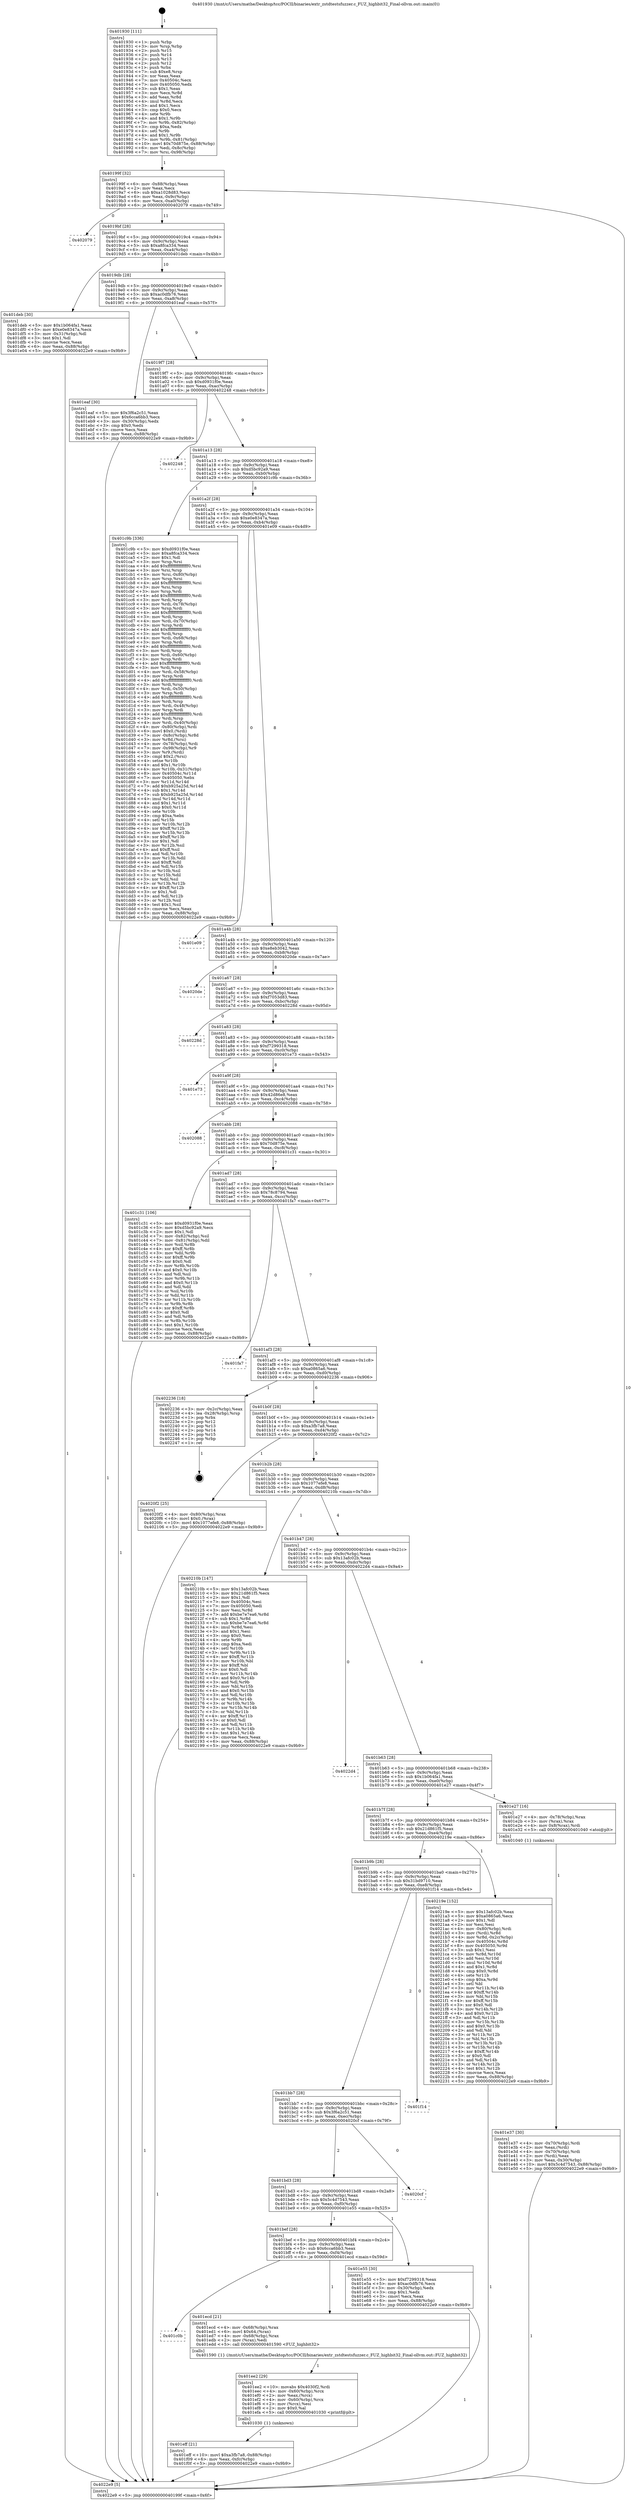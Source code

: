 digraph "0x401930" {
  label = "0x401930 (/mnt/c/Users/mathe/Desktop/tcc/POCII/binaries/extr_zstdtestsfuzzer.c_FUZ_highbit32_Final-ollvm.out::main(0))"
  labelloc = "t"
  node[shape=record]

  Entry [label="",width=0.3,height=0.3,shape=circle,fillcolor=black,style=filled]
  "0x40199f" [label="{
     0x40199f [32]\l
     | [instrs]\l
     &nbsp;&nbsp;0x40199f \<+6\>: mov -0x88(%rbp),%eax\l
     &nbsp;&nbsp;0x4019a5 \<+2\>: mov %eax,%ecx\l
     &nbsp;&nbsp;0x4019a7 \<+6\>: sub $0xa1028d83,%ecx\l
     &nbsp;&nbsp;0x4019ad \<+6\>: mov %eax,-0x9c(%rbp)\l
     &nbsp;&nbsp;0x4019b3 \<+6\>: mov %ecx,-0xa0(%rbp)\l
     &nbsp;&nbsp;0x4019b9 \<+6\>: je 0000000000402079 \<main+0x749\>\l
  }"]
  "0x402079" [label="{
     0x402079\l
  }", style=dashed]
  "0x4019bf" [label="{
     0x4019bf [28]\l
     | [instrs]\l
     &nbsp;&nbsp;0x4019bf \<+5\>: jmp 00000000004019c4 \<main+0x94\>\l
     &nbsp;&nbsp;0x4019c4 \<+6\>: mov -0x9c(%rbp),%eax\l
     &nbsp;&nbsp;0x4019ca \<+5\>: sub $0xa8fca334,%eax\l
     &nbsp;&nbsp;0x4019cf \<+6\>: mov %eax,-0xa4(%rbp)\l
     &nbsp;&nbsp;0x4019d5 \<+6\>: je 0000000000401deb \<main+0x4bb\>\l
  }"]
  Exit [label="",width=0.3,height=0.3,shape=circle,fillcolor=black,style=filled,peripheries=2]
  "0x401deb" [label="{
     0x401deb [30]\l
     | [instrs]\l
     &nbsp;&nbsp;0x401deb \<+5\>: mov $0x1b064fa1,%eax\l
     &nbsp;&nbsp;0x401df0 \<+5\>: mov $0xe0e8347a,%ecx\l
     &nbsp;&nbsp;0x401df5 \<+3\>: mov -0x31(%rbp),%dl\l
     &nbsp;&nbsp;0x401df8 \<+3\>: test $0x1,%dl\l
     &nbsp;&nbsp;0x401dfb \<+3\>: cmovne %ecx,%eax\l
     &nbsp;&nbsp;0x401dfe \<+6\>: mov %eax,-0x88(%rbp)\l
     &nbsp;&nbsp;0x401e04 \<+5\>: jmp 00000000004022e9 \<main+0x9b9\>\l
  }"]
  "0x4019db" [label="{
     0x4019db [28]\l
     | [instrs]\l
     &nbsp;&nbsp;0x4019db \<+5\>: jmp 00000000004019e0 \<main+0xb0\>\l
     &nbsp;&nbsp;0x4019e0 \<+6\>: mov -0x9c(%rbp),%eax\l
     &nbsp;&nbsp;0x4019e6 \<+5\>: sub $0xac0dfb76,%eax\l
     &nbsp;&nbsp;0x4019eb \<+6\>: mov %eax,-0xa8(%rbp)\l
     &nbsp;&nbsp;0x4019f1 \<+6\>: je 0000000000401eaf \<main+0x57f\>\l
  }"]
  "0x401eff" [label="{
     0x401eff [21]\l
     | [instrs]\l
     &nbsp;&nbsp;0x401eff \<+10\>: movl $0xa3fb7a8,-0x88(%rbp)\l
     &nbsp;&nbsp;0x401f09 \<+6\>: mov %eax,-0xfc(%rbp)\l
     &nbsp;&nbsp;0x401f0f \<+5\>: jmp 00000000004022e9 \<main+0x9b9\>\l
  }"]
  "0x401eaf" [label="{
     0x401eaf [30]\l
     | [instrs]\l
     &nbsp;&nbsp;0x401eaf \<+5\>: mov $0x3f6a2c51,%eax\l
     &nbsp;&nbsp;0x401eb4 \<+5\>: mov $0x6cca6bb3,%ecx\l
     &nbsp;&nbsp;0x401eb9 \<+3\>: mov -0x30(%rbp),%edx\l
     &nbsp;&nbsp;0x401ebc \<+3\>: cmp $0x0,%edx\l
     &nbsp;&nbsp;0x401ebf \<+3\>: cmove %ecx,%eax\l
     &nbsp;&nbsp;0x401ec2 \<+6\>: mov %eax,-0x88(%rbp)\l
     &nbsp;&nbsp;0x401ec8 \<+5\>: jmp 00000000004022e9 \<main+0x9b9\>\l
  }"]
  "0x4019f7" [label="{
     0x4019f7 [28]\l
     | [instrs]\l
     &nbsp;&nbsp;0x4019f7 \<+5\>: jmp 00000000004019fc \<main+0xcc\>\l
     &nbsp;&nbsp;0x4019fc \<+6\>: mov -0x9c(%rbp),%eax\l
     &nbsp;&nbsp;0x401a02 \<+5\>: sub $0xd0931f0e,%eax\l
     &nbsp;&nbsp;0x401a07 \<+6\>: mov %eax,-0xac(%rbp)\l
     &nbsp;&nbsp;0x401a0d \<+6\>: je 0000000000402248 \<main+0x918\>\l
  }"]
  "0x401ee2" [label="{
     0x401ee2 [29]\l
     | [instrs]\l
     &nbsp;&nbsp;0x401ee2 \<+10\>: movabs $0x4030f2,%rdi\l
     &nbsp;&nbsp;0x401eec \<+4\>: mov -0x60(%rbp),%rcx\l
     &nbsp;&nbsp;0x401ef0 \<+2\>: mov %eax,(%rcx)\l
     &nbsp;&nbsp;0x401ef2 \<+4\>: mov -0x60(%rbp),%rcx\l
     &nbsp;&nbsp;0x401ef6 \<+2\>: mov (%rcx),%esi\l
     &nbsp;&nbsp;0x401ef8 \<+2\>: mov $0x0,%al\l
     &nbsp;&nbsp;0x401efa \<+5\>: call 0000000000401030 \<printf@plt\>\l
     | [calls]\l
     &nbsp;&nbsp;0x401030 \{1\} (unknown)\l
  }"]
  "0x402248" [label="{
     0x402248\l
  }", style=dashed]
  "0x401a13" [label="{
     0x401a13 [28]\l
     | [instrs]\l
     &nbsp;&nbsp;0x401a13 \<+5\>: jmp 0000000000401a18 \<main+0xe8\>\l
     &nbsp;&nbsp;0x401a18 \<+6\>: mov -0x9c(%rbp),%eax\l
     &nbsp;&nbsp;0x401a1e \<+5\>: sub $0xd5bc92a9,%eax\l
     &nbsp;&nbsp;0x401a23 \<+6\>: mov %eax,-0xb0(%rbp)\l
     &nbsp;&nbsp;0x401a29 \<+6\>: je 0000000000401c9b \<main+0x36b\>\l
  }"]
  "0x401c0b" [label="{
     0x401c0b\l
  }", style=dashed]
  "0x401c9b" [label="{
     0x401c9b [336]\l
     | [instrs]\l
     &nbsp;&nbsp;0x401c9b \<+5\>: mov $0xd0931f0e,%eax\l
     &nbsp;&nbsp;0x401ca0 \<+5\>: mov $0xa8fca334,%ecx\l
     &nbsp;&nbsp;0x401ca5 \<+2\>: mov $0x1,%dl\l
     &nbsp;&nbsp;0x401ca7 \<+3\>: mov %rsp,%rsi\l
     &nbsp;&nbsp;0x401caa \<+4\>: add $0xfffffffffffffff0,%rsi\l
     &nbsp;&nbsp;0x401cae \<+3\>: mov %rsi,%rsp\l
     &nbsp;&nbsp;0x401cb1 \<+4\>: mov %rsi,-0x80(%rbp)\l
     &nbsp;&nbsp;0x401cb5 \<+3\>: mov %rsp,%rsi\l
     &nbsp;&nbsp;0x401cb8 \<+4\>: add $0xfffffffffffffff0,%rsi\l
     &nbsp;&nbsp;0x401cbc \<+3\>: mov %rsi,%rsp\l
     &nbsp;&nbsp;0x401cbf \<+3\>: mov %rsp,%rdi\l
     &nbsp;&nbsp;0x401cc2 \<+4\>: add $0xfffffffffffffff0,%rdi\l
     &nbsp;&nbsp;0x401cc6 \<+3\>: mov %rdi,%rsp\l
     &nbsp;&nbsp;0x401cc9 \<+4\>: mov %rdi,-0x78(%rbp)\l
     &nbsp;&nbsp;0x401ccd \<+3\>: mov %rsp,%rdi\l
     &nbsp;&nbsp;0x401cd0 \<+4\>: add $0xfffffffffffffff0,%rdi\l
     &nbsp;&nbsp;0x401cd4 \<+3\>: mov %rdi,%rsp\l
     &nbsp;&nbsp;0x401cd7 \<+4\>: mov %rdi,-0x70(%rbp)\l
     &nbsp;&nbsp;0x401cdb \<+3\>: mov %rsp,%rdi\l
     &nbsp;&nbsp;0x401cde \<+4\>: add $0xfffffffffffffff0,%rdi\l
     &nbsp;&nbsp;0x401ce2 \<+3\>: mov %rdi,%rsp\l
     &nbsp;&nbsp;0x401ce5 \<+4\>: mov %rdi,-0x68(%rbp)\l
     &nbsp;&nbsp;0x401ce9 \<+3\>: mov %rsp,%rdi\l
     &nbsp;&nbsp;0x401cec \<+4\>: add $0xfffffffffffffff0,%rdi\l
     &nbsp;&nbsp;0x401cf0 \<+3\>: mov %rdi,%rsp\l
     &nbsp;&nbsp;0x401cf3 \<+4\>: mov %rdi,-0x60(%rbp)\l
     &nbsp;&nbsp;0x401cf7 \<+3\>: mov %rsp,%rdi\l
     &nbsp;&nbsp;0x401cfa \<+4\>: add $0xfffffffffffffff0,%rdi\l
     &nbsp;&nbsp;0x401cfe \<+3\>: mov %rdi,%rsp\l
     &nbsp;&nbsp;0x401d01 \<+4\>: mov %rdi,-0x58(%rbp)\l
     &nbsp;&nbsp;0x401d05 \<+3\>: mov %rsp,%rdi\l
     &nbsp;&nbsp;0x401d08 \<+4\>: add $0xfffffffffffffff0,%rdi\l
     &nbsp;&nbsp;0x401d0c \<+3\>: mov %rdi,%rsp\l
     &nbsp;&nbsp;0x401d0f \<+4\>: mov %rdi,-0x50(%rbp)\l
     &nbsp;&nbsp;0x401d13 \<+3\>: mov %rsp,%rdi\l
     &nbsp;&nbsp;0x401d16 \<+4\>: add $0xfffffffffffffff0,%rdi\l
     &nbsp;&nbsp;0x401d1a \<+3\>: mov %rdi,%rsp\l
     &nbsp;&nbsp;0x401d1d \<+4\>: mov %rdi,-0x48(%rbp)\l
     &nbsp;&nbsp;0x401d21 \<+3\>: mov %rsp,%rdi\l
     &nbsp;&nbsp;0x401d24 \<+4\>: add $0xfffffffffffffff0,%rdi\l
     &nbsp;&nbsp;0x401d28 \<+3\>: mov %rdi,%rsp\l
     &nbsp;&nbsp;0x401d2b \<+4\>: mov %rdi,-0x40(%rbp)\l
     &nbsp;&nbsp;0x401d2f \<+4\>: mov -0x80(%rbp),%rdi\l
     &nbsp;&nbsp;0x401d33 \<+6\>: movl $0x0,(%rdi)\l
     &nbsp;&nbsp;0x401d39 \<+7\>: mov -0x8c(%rbp),%r8d\l
     &nbsp;&nbsp;0x401d40 \<+3\>: mov %r8d,(%rsi)\l
     &nbsp;&nbsp;0x401d43 \<+4\>: mov -0x78(%rbp),%rdi\l
     &nbsp;&nbsp;0x401d47 \<+7\>: mov -0x98(%rbp),%r9\l
     &nbsp;&nbsp;0x401d4e \<+3\>: mov %r9,(%rdi)\l
     &nbsp;&nbsp;0x401d51 \<+3\>: cmpl $0x2,(%rsi)\l
     &nbsp;&nbsp;0x401d54 \<+4\>: setne %r10b\l
     &nbsp;&nbsp;0x401d58 \<+4\>: and $0x1,%r10b\l
     &nbsp;&nbsp;0x401d5c \<+4\>: mov %r10b,-0x31(%rbp)\l
     &nbsp;&nbsp;0x401d60 \<+8\>: mov 0x40504c,%r11d\l
     &nbsp;&nbsp;0x401d68 \<+7\>: mov 0x405050,%ebx\l
     &nbsp;&nbsp;0x401d6f \<+3\>: mov %r11d,%r14d\l
     &nbsp;&nbsp;0x401d72 \<+7\>: add $0xb925a25d,%r14d\l
     &nbsp;&nbsp;0x401d79 \<+4\>: sub $0x1,%r14d\l
     &nbsp;&nbsp;0x401d7d \<+7\>: sub $0xb925a25d,%r14d\l
     &nbsp;&nbsp;0x401d84 \<+4\>: imul %r14d,%r11d\l
     &nbsp;&nbsp;0x401d88 \<+4\>: and $0x1,%r11d\l
     &nbsp;&nbsp;0x401d8c \<+4\>: cmp $0x0,%r11d\l
     &nbsp;&nbsp;0x401d90 \<+4\>: sete %r10b\l
     &nbsp;&nbsp;0x401d94 \<+3\>: cmp $0xa,%ebx\l
     &nbsp;&nbsp;0x401d97 \<+4\>: setl %r15b\l
     &nbsp;&nbsp;0x401d9b \<+3\>: mov %r10b,%r12b\l
     &nbsp;&nbsp;0x401d9e \<+4\>: xor $0xff,%r12b\l
     &nbsp;&nbsp;0x401da2 \<+3\>: mov %r15b,%r13b\l
     &nbsp;&nbsp;0x401da5 \<+4\>: xor $0xff,%r13b\l
     &nbsp;&nbsp;0x401da9 \<+3\>: xor $0x1,%dl\l
     &nbsp;&nbsp;0x401dac \<+3\>: mov %r12b,%sil\l
     &nbsp;&nbsp;0x401daf \<+4\>: and $0xff,%sil\l
     &nbsp;&nbsp;0x401db3 \<+3\>: and %dl,%r10b\l
     &nbsp;&nbsp;0x401db6 \<+3\>: mov %r13b,%dil\l
     &nbsp;&nbsp;0x401db9 \<+4\>: and $0xff,%dil\l
     &nbsp;&nbsp;0x401dbd \<+3\>: and %dl,%r15b\l
     &nbsp;&nbsp;0x401dc0 \<+3\>: or %r10b,%sil\l
     &nbsp;&nbsp;0x401dc3 \<+3\>: or %r15b,%dil\l
     &nbsp;&nbsp;0x401dc6 \<+3\>: xor %dil,%sil\l
     &nbsp;&nbsp;0x401dc9 \<+3\>: or %r13b,%r12b\l
     &nbsp;&nbsp;0x401dcc \<+4\>: xor $0xff,%r12b\l
     &nbsp;&nbsp;0x401dd0 \<+3\>: or $0x1,%dl\l
     &nbsp;&nbsp;0x401dd3 \<+3\>: and %dl,%r12b\l
     &nbsp;&nbsp;0x401dd6 \<+3\>: or %r12b,%sil\l
     &nbsp;&nbsp;0x401dd9 \<+4\>: test $0x1,%sil\l
     &nbsp;&nbsp;0x401ddd \<+3\>: cmovne %ecx,%eax\l
     &nbsp;&nbsp;0x401de0 \<+6\>: mov %eax,-0x88(%rbp)\l
     &nbsp;&nbsp;0x401de6 \<+5\>: jmp 00000000004022e9 \<main+0x9b9\>\l
  }"]
  "0x401a2f" [label="{
     0x401a2f [28]\l
     | [instrs]\l
     &nbsp;&nbsp;0x401a2f \<+5\>: jmp 0000000000401a34 \<main+0x104\>\l
     &nbsp;&nbsp;0x401a34 \<+6\>: mov -0x9c(%rbp),%eax\l
     &nbsp;&nbsp;0x401a3a \<+5\>: sub $0xe0e8347a,%eax\l
     &nbsp;&nbsp;0x401a3f \<+6\>: mov %eax,-0xb4(%rbp)\l
     &nbsp;&nbsp;0x401a45 \<+6\>: je 0000000000401e09 \<main+0x4d9\>\l
  }"]
  "0x401ecd" [label="{
     0x401ecd [21]\l
     | [instrs]\l
     &nbsp;&nbsp;0x401ecd \<+4\>: mov -0x68(%rbp),%rax\l
     &nbsp;&nbsp;0x401ed1 \<+6\>: movl $0x64,(%rax)\l
     &nbsp;&nbsp;0x401ed7 \<+4\>: mov -0x68(%rbp),%rax\l
     &nbsp;&nbsp;0x401edb \<+2\>: mov (%rax),%edi\l
     &nbsp;&nbsp;0x401edd \<+5\>: call 0000000000401590 \<FUZ_highbit32\>\l
     | [calls]\l
     &nbsp;&nbsp;0x401590 \{1\} (/mnt/c/Users/mathe/Desktop/tcc/POCII/binaries/extr_zstdtestsfuzzer.c_FUZ_highbit32_Final-ollvm.out::FUZ_highbit32)\l
  }"]
  "0x401e09" [label="{
     0x401e09\l
  }", style=dashed]
  "0x401a4b" [label="{
     0x401a4b [28]\l
     | [instrs]\l
     &nbsp;&nbsp;0x401a4b \<+5\>: jmp 0000000000401a50 \<main+0x120\>\l
     &nbsp;&nbsp;0x401a50 \<+6\>: mov -0x9c(%rbp),%eax\l
     &nbsp;&nbsp;0x401a56 \<+5\>: sub $0xe8eb3042,%eax\l
     &nbsp;&nbsp;0x401a5b \<+6\>: mov %eax,-0xb8(%rbp)\l
     &nbsp;&nbsp;0x401a61 \<+6\>: je 00000000004020de \<main+0x7ae\>\l
  }"]
  "0x401bef" [label="{
     0x401bef [28]\l
     | [instrs]\l
     &nbsp;&nbsp;0x401bef \<+5\>: jmp 0000000000401bf4 \<main+0x2c4\>\l
     &nbsp;&nbsp;0x401bf4 \<+6\>: mov -0x9c(%rbp),%eax\l
     &nbsp;&nbsp;0x401bfa \<+5\>: sub $0x6cca6bb3,%eax\l
     &nbsp;&nbsp;0x401bff \<+6\>: mov %eax,-0xf4(%rbp)\l
     &nbsp;&nbsp;0x401c05 \<+6\>: je 0000000000401ecd \<main+0x59d\>\l
  }"]
  "0x4020de" [label="{
     0x4020de\l
  }", style=dashed]
  "0x401a67" [label="{
     0x401a67 [28]\l
     | [instrs]\l
     &nbsp;&nbsp;0x401a67 \<+5\>: jmp 0000000000401a6c \<main+0x13c\>\l
     &nbsp;&nbsp;0x401a6c \<+6\>: mov -0x9c(%rbp),%eax\l
     &nbsp;&nbsp;0x401a72 \<+5\>: sub $0xf7053d83,%eax\l
     &nbsp;&nbsp;0x401a77 \<+6\>: mov %eax,-0xbc(%rbp)\l
     &nbsp;&nbsp;0x401a7d \<+6\>: je 000000000040228d \<main+0x95d\>\l
  }"]
  "0x401e55" [label="{
     0x401e55 [30]\l
     | [instrs]\l
     &nbsp;&nbsp;0x401e55 \<+5\>: mov $0xf7299318,%eax\l
     &nbsp;&nbsp;0x401e5a \<+5\>: mov $0xac0dfb76,%ecx\l
     &nbsp;&nbsp;0x401e5f \<+3\>: mov -0x30(%rbp),%edx\l
     &nbsp;&nbsp;0x401e62 \<+3\>: cmp $0x1,%edx\l
     &nbsp;&nbsp;0x401e65 \<+3\>: cmovl %ecx,%eax\l
     &nbsp;&nbsp;0x401e68 \<+6\>: mov %eax,-0x88(%rbp)\l
     &nbsp;&nbsp;0x401e6e \<+5\>: jmp 00000000004022e9 \<main+0x9b9\>\l
  }"]
  "0x40228d" [label="{
     0x40228d\l
  }", style=dashed]
  "0x401a83" [label="{
     0x401a83 [28]\l
     | [instrs]\l
     &nbsp;&nbsp;0x401a83 \<+5\>: jmp 0000000000401a88 \<main+0x158\>\l
     &nbsp;&nbsp;0x401a88 \<+6\>: mov -0x9c(%rbp),%eax\l
     &nbsp;&nbsp;0x401a8e \<+5\>: sub $0xf7299318,%eax\l
     &nbsp;&nbsp;0x401a93 \<+6\>: mov %eax,-0xc0(%rbp)\l
     &nbsp;&nbsp;0x401a99 \<+6\>: je 0000000000401e73 \<main+0x543\>\l
  }"]
  "0x401bd3" [label="{
     0x401bd3 [28]\l
     | [instrs]\l
     &nbsp;&nbsp;0x401bd3 \<+5\>: jmp 0000000000401bd8 \<main+0x2a8\>\l
     &nbsp;&nbsp;0x401bd8 \<+6\>: mov -0x9c(%rbp),%eax\l
     &nbsp;&nbsp;0x401bde \<+5\>: sub $0x5c4d7543,%eax\l
     &nbsp;&nbsp;0x401be3 \<+6\>: mov %eax,-0xf0(%rbp)\l
     &nbsp;&nbsp;0x401be9 \<+6\>: je 0000000000401e55 \<main+0x525\>\l
  }"]
  "0x401e73" [label="{
     0x401e73\l
  }", style=dashed]
  "0x401a9f" [label="{
     0x401a9f [28]\l
     | [instrs]\l
     &nbsp;&nbsp;0x401a9f \<+5\>: jmp 0000000000401aa4 \<main+0x174\>\l
     &nbsp;&nbsp;0x401aa4 \<+6\>: mov -0x9c(%rbp),%eax\l
     &nbsp;&nbsp;0x401aaa \<+5\>: sub $0x42d86e8,%eax\l
     &nbsp;&nbsp;0x401aaf \<+6\>: mov %eax,-0xc4(%rbp)\l
     &nbsp;&nbsp;0x401ab5 \<+6\>: je 0000000000402088 \<main+0x758\>\l
  }"]
  "0x4020cf" [label="{
     0x4020cf\l
  }", style=dashed]
  "0x402088" [label="{
     0x402088\l
  }", style=dashed]
  "0x401abb" [label="{
     0x401abb [28]\l
     | [instrs]\l
     &nbsp;&nbsp;0x401abb \<+5\>: jmp 0000000000401ac0 \<main+0x190\>\l
     &nbsp;&nbsp;0x401ac0 \<+6\>: mov -0x9c(%rbp),%eax\l
     &nbsp;&nbsp;0x401ac6 \<+5\>: sub $0x70d875e,%eax\l
     &nbsp;&nbsp;0x401acb \<+6\>: mov %eax,-0xc8(%rbp)\l
     &nbsp;&nbsp;0x401ad1 \<+6\>: je 0000000000401c31 \<main+0x301\>\l
  }"]
  "0x401bb7" [label="{
     0x401bb7 [28]\l
     | [instrs]\l
     &nbsp;&nbsp;0x401bb7 \<+5\>: jmp 0000000000401bbc \<main+0x28c\>\l
     &nbsp;&nbsp;0x401bbc \<+6\>: mov -0x9c(%rbp),%eax\l
     &nbsp;&nbsp;0x401bc2 \<+5\>: sub $0x3f6a2c51,%eax\l
     &nbsp;&nbsp;0x401bc7 \<+6\>: mov %eax,-0xec(%rbp)\l
     &nbsp;&nbsp;0x401bcd \<+6\>: je 00000000004020cf \<main+0x79f\>\l
  }"]
  "0x401c31" [label="{
     0x401c31 [106]\l
     | [instrs]\l
     &nbsp;&nbsp;0x401c31 \<+5\>: mov $0xd0931f0e,%eax\l
     &nbsp;&nbsp;0x401c36 \<+5\>: mov $0xd5bc92a9,%ecx\l
     &nbsp;&nbsp;0x401c3b \<+2\>: mov $0x1,%dl\l
     &nbsp;&nbsp;0x401c3d \<+7\>: mov -0x82(%rbp),%sil\l
     &nbsp;&nbsp;0x401c44 \<+7\>: mov -0x81(%rbp),%dil\l
     &nbsp;&nbsp;0x401c4b \<+3\>: mov %sil,%r8b\l
     &nbsp;&nbsp;0x401c4e \<+4\>: xor $0xff,%r8b\l
     &nbsp;&nbsp;0x401c52 \<+3\>: mov %dil,%r9b\l
     &nbsp;&nbsp;0x401c55 \<+4\>: xor $0xff,%r9b\l
     &nbsp;&nbsp;0x401c59 \<+3\>: xor $0x0,%dl\l
     &nbsp;&nbsp;0x401c5c \<+3\>: mov %r8b,%r10b\l
     &nbsp;&nbsp;0x401c5f \<+4\>: and $0x0,%r10b\l
     &nbsp;&nbsp;0x401c63 \<+3\>: and %dl,%sil\l
     &nbsp;&nbsp;0x401c66 \<+3\>: mov %r9b,%r11b\l
     &nbsp;&nbsp;0x401c69 \<+4\>: and $0x0,%r11b\l
     &nbsp;&nbsp;0x401c6d \<+3\>: and %dl,%dil\l
     &nbsp;&nbsp;0x401c70 \<+3\>: or %sil,%r10b\l
     &nbsp;&nbsp;0x401c73 \<+3\>: or %dil,%r11b\l
     &nbsp;&nbsp;0x401c76 \<+3\>: xor %r11b,%r10b\l
     &nbsp;&nbsp;0x401c79 \<+3\>: or %r9b,%r8b\l
     &nbsp;&nbsp;0x401c7c \<+4\>: xor $0xff,%r8b\l
     &nbsp;&nbsp;0x401c80 \<+3\>: or $0x0,%dl\l
     &nbsp;&nbsp;0x401c83 \<+3\>: and %dl,%r8b\l
     &nbsp;&nbsp;0x401c86 \<+3\>: or %r8b,%r10b\l
     &nbsp;&nbsp;0x401c89 \<+4\>: test $0x1,%r10b\l
     &nbsp;&nbsp;0x401c8d \<+3\>: cmovne %ecx,%eax\l
     &nbsp;&nbsp;0x401c90 \<+6\>: mov %eax,-0x88(%rbp)\l
     &nbsp;&nbsp;0x401c96 \<+5\>: jmp 00000000004022e9 \<main+0x9b9\>\l
  }"]
  "0x401ad7" [label="{
     0x401ad7 [28]\l
     | [instrs]\l
     &nbsp;&nbsp;0x401ad7 \<+5\>: jmp 0000000000401adc \<main+0x1ac\>\l
     &nbsp;&nbsp;0x401adc \<+6\>: mov -0x9c(%rbp),%eax\l
     &nbsp;&nbsp;0x401ae2 \<+5\>: sub $0x78c8794,%eax\l
     &nbsp;&nbsp;0x401ae7 \<+6\>: mov %eax,-0xcc(%rbp)\l
     &nbsp;&nbsp;0x401aed \<+6\>: je 0000000000401fa7 \<main+0x677\>\l
  }"]
  "0x4022e9" [label="{
     0x4022e9 [5]\l
     | [instrs]\l
     &nbsp;&nbsp;0x4022e9 \<+5\>: jmp 000000000040199f \<main+0x6f\>\l
  }"]
  "0x401930" [label="{
     0x401930 [111]\l
     | [instrs]\l
     &nbsp;&nbsp;0x401930 \<+1\>: push %rbp\l
     &nbsp;&nbsp;0x401931 \<+3\>: mov %rsp,%rbp\l
     &nbsp;&nbsp;0x401934 \<+2\>: push %r15\l
     &nbsp;&nbsp;0x401936 \<+2\>: push %r14\l
     &nbsp;&nbsp;0x401938 \<+2\>: push %r13\l
     &nbsp;&nbsp;0x40193a \<+2\>: push %r12\l
     &nbsp;&nbsp;0x40193c \<+1\>: push %rbx\l
     &nbsp;&nbsp;0x40193d \<+7\>: sub $0xe8,%rsp\l
     &nbsp;&nbsp;0x401944 \<+2\>: xor %eax,%eax\l
     &nbsp;&nbsp;0x401946 \<+7\>: mov 0x40504c,%ecx\l
     &nbsp;&nbsp;0x40194d \<+7\>: mov 0x405050,%edx\l
     &nbsp;&nbsp;0x401954 \<+3\>: sub $0x1,%eax\l
     &nbsp;&nbsp;0x401957 \<+3\>: mov %ecx,%r8d\l
     &nbsp;&nbsp;0x40195a \<+3\>: add %eax,%r8d\l
     &nbsp;&nbsp;0x40195d \<+4\>: imul %r8d,%ecx\l
     &nbsp;&nbsp;0x401961 \<+3\>: and $0x1,%ecx\l
     &nbsp;&nbsp;0x401964 \<+3\>: cmp $0x0,%ecx\l
     &nbsp;&nbsp;0x401967 \<+4\>: sete %r9b\l
     &nbsp;&nbsp;0x40196b \<+4\>: and $0x1,%r9b\l
     &nbsp;&nbsp;0x40196f \<+7\>: mov %r9b,-0x82(%rbp)\l
     &nbsp;&nbsp;0x401976 \<+3\>: cmp $0xa,%edx\l
     &nbsp;&nbsp;0x401979 \<+4\>: setl %r9b\l
     &nbsp;&nbsp;0x40197d \<+4\>: and $0x1,%r9b\l
     &nbsp;&nbsp;0x401981 \<+7\>: mov %r9b,-0x81(%rbp)\l
     &nbsp;&nbsp;0x401988 \<+10\>: movl $0x70d875e,-0x88(%rbp)\l
     &nbsp;&nbsp;0x401992 \<+6\>: mov %edi,-0x8c(%rbp)\l
     &nbsp;&nbsp;0x401998 \<+7\>: mov %rsi,-0x98(%rbp)\l
  }"]
  "0x401f14" [label="{
     0x401f14\l
  }", style=dashed]
  "0x401b9b" [label="{
     0x401b9b [28]\l
     | [instrs]\l
     &nbsp;&nbsp;0x401b9b \<+5\>: jmp 0000000000401ba0 \<main+0x270\>\l
     &nbsp;&nbsp;0x401ba0 \<+6\>: mov -0x9c(%rbp),%eax\l
     &nbsp;&nbsp;0x401ba6 \<+5\>: sub $0x31bd9710,%eax\l
     &nbsp;&nbsp;0x401bab \<+6\>: mov %eax,-0xe8(%rbp)\l
     &nbsp;&nbsp;0x401bb1 \<+6\>: je 0000000000401f14 \<main+0x5e4\>\l
  }"]
  "0x401fa7" [label="{
     0x401fa7\l
  }", style=dashed]
  "0x401af3" [label="{
     0x401af3 [28]\l
     | [instrs]\l
     &nbsp;&nbsp;0x401af3 \<+5\>: jmp 0000000000401af8 \<main+0x1c8\>\l
     &nbsp;&nbsp;0x401af8 \<+6\>: mov -0x9c(%rbp),%eax\l
     &nbsp;&nbsp;0x401afe \<+5\>: sub $0xa0865a6,%eax\l
     &nbsp;&nbsp;0x401b03 \<+6\>: mov %eax,-0xd0(%rbp)\l
     &nbsp;&nbsp;0x401b09 \<+6\>: je 0000000000402236 \<main+0x906\>\l
  }"]
  "0x40219e" [label="{
     0x40219e [152]\l
     | [instrs]\l
     &nbsp;&nbsp;0x40219e \<+5\>: mov $0x13afc02b,%eax\l
     &nbsp;&nbsp;0x4021a3 \<+5\>: mov $0xa0865a6,%ecx\l
     &nbsp;&nbsp;0x4021a8 \<+2\>: mov $0x1,%dl\l
     &nbsp;&nbsp;0x4021aa \<+2\>: xor %esi,%esi\l
     &nbsp;&nbsp;0x4021ac \<+4\>: mov -0x80(%rbp),%rdi\l
     &nbsp;&nbsp;0x4021b0 \<+3\>: mov (%rdi),%r8d\l
     &nbsp;&nbsp;0x4021b3 \<+4\>: mov %r8d,-0x2c(%rbp)\l
     &nbsp;&nbsp;0x4021b7 \<+8\>: mov 0x40504c,%r8d\l
     &nbsp;&nbsp;0x4021bf \<+8\>: mov 0x405050,%r9d\l
     &nbsp;&nbsp;0x4021c7 \<+3\>: sub $0x1,%esi\l
     &nbsp;&nbsp;0x4021ca \<+3\>: mov %r8d,%r10d\l
     &nbsp;&nbsp;0x4021cd \<+3\>: add %esi,%r10d\l
     &nbsp;&nbsp;0x4021d0 \<+4\>: imul %r10d,%r8d\l
     &nbsp;&nbsp;0x4021d4 \<+4\>: and $0x1,%r8d\l
     &nbsp;&nbsp;0x4021d8 \<+4\>: cmp $0x0,%r8d\l
     &nbsp;&nbsp;0x4021dc \<+4\>: sete %r11b\l
     &nbsp;&nbsp;0x4021e0 \<+4\>: cmp $0xa,%r9d\l
     &nbsp;&nbsp;0x4021e4 \<+3\>: setl %bl\l
     &nbsp;&nbsp;0x4021e7 \<+3\>: mov %r11b,%r14b\l
     &nbsp;&nbsp;0x4021ea \<+4\>: xor $0xff,%r14b\l
     &nbsp;&nbsp;0x4021ee \<+3\>: mov %bl,%r15b\l
     &nbsp;&nbsp;0x4021f1 \<+4\>: xor $0xff,%r15b\l
     &nbsp;&nbsp;0x4021f5 \<+3\>: xor $0x0,%dl\l
     &nbsp;&nbsp;0x4021f8 \<+3\>: mov %r14b,%r12b\l
     &nbsp;&nbsp;0x4021fb \<+4\>: and $0x0,%r12b\l
     &nbsp;&nbsp;0x4021ff \<+3\>: and %dl,%r11b\l
     &nbsp;&nbsp;0x402202 \<+3\>: mov %r15b,%r13b\l
     &nbsp;&nbsp;0x402205 \<+4\>: and $0x0,%r13b\l
     &nbsp;&nbsp;0x402209 \<+2\>: and %dl,%bl\l
     &nbsp;&nbsp;0x40220b \<+3\>: or %r11b,%r12b\l
     &nbsp;&nbsp;0x40220e \<+3\>: or %bl,%r13b\l
     &nbsp;&nbsp;0x402211 \<+3\>: xor %r13b,%r12b\l
     &nbsp;&nbsp;0x402214 \<+3\>: or %r15b,%r14b\l
     &nbsp;&nbsp;0x402217 \<+4\>: xor $0xff,%r14b\l
     &nbsp;&nbsp;0x40221b \<+3\>: or $0x0,%dl\l
     &nbsp;&nbsp;0x40221e \<+3\>: and %dl,%r14b\l
     &nbsp;&nbsp;0x402221 \<+3\>: or %r14b,%r12b\l
     &nbsp;&nbsp;0x402224 \<+4\>: test $0x1,%r12b\l
     &nbsp;&nbsp;0x402228 \<+3\>: cmovne %ecx,%eax\l
     &nbsp;&nbsp;0x40222b \<+6\>: mov %eax,-0x88(%rbp)\l
     &nbsp;&nbsp;0x402231 \<+5\>: jmp 00000000004022e9 \<main+0x9b9\>\l
  }"]
  "0x402236" [label="{
     0x402236 [18]\l
     | [instrs]\l
     &nbsp;&nbsp;0x402236 \<+3\>: mov -0x2c(%rbp),%eax\l
     &nbsp;&nbsp;0x402239 \<+4\>: lea -0x28(%rbp),%rsp\l
     &nbsp;&nbsp;0x40223d \<+1\>: pop %rbx\l
     &nbsp;&nbsp;0x40223e \<+2\>: pop %r12\l
     &nbsp;&nbsp;0x402240 \<+2\>: pop %r13\l
     &nbsp;&nbsp;0x402242 \<+2\>: pop %r14\l
     &nbsp;&nbsp;0x402244 \<+2\>: pop %r15\l
     &nbsp;&nbsp;0x402246 \<+1\>: pop %rbp\l
     &nbsp;&nbsp;0x402247 \<+1\>: ret\l
  }"]
  "0x401b0f" [label="{
     0x401b0f [28]\l
     | [instrs]\l
     &nbsp;&nbsp;0x401b0f \<+5\>: jmp 0000000000401b14 \<main+0x1e4\>\l
     &nbsp;&nbsp;0x401b14 \<+6\>: mov -0x9c(%rbp),%eax\l
     &nbsp;&nbsp;0x401b1a \<+5\>: sub $0xa3fb7a8,%eax\l
     &nbsp;&nbsp;0x401b1f \<+6\>: mov %eax,-0xd4(%rbp)\l
     &nbsp;&nbsp;0x401b25 \<+6\>: je 00000000004020f2 \<main+0x7c2\>\l
  }"]
  "0x401e37" [label="{
     0x401e37 [30]\l
     | [instrs]\l
     &nbsp;&nbsp;0x401e37 \<+4\>: mov -0x70(%rbp),%rdi\l
     &nbsp;&nbsp;0x401e3b \<+2\>: mov %eax,(%rdi)\l
     &nbsp;&nbsp;0x401e3d \<+4\>: mov -0x70(%rbp),%rdi\l
     &nbsp;&nbsp;0x401e41 \<+2\>: mov (%rdi),%eax\l
     &nbsp;&nbsp;0x401e43 \<+3\>: mov %eax,-0x30(%rbp)\l
     &nbsp;&nbsp;0x401e46 \<+10\>: movl $0x5c4d7543,-0x88(%rbp)\l
     &nbsp;&nbsp;0x401e50 \<+5\>: jmp 00000000004022e9 \<main+0x9b9\>\l
  }"]
  "0x4020f2" [label="{
     0x4020f2 [25]\l
     | [instrs]\l
     &nbsp;&nbsp;0x4020f2 \<+4\>: mov -0x80(%rbp),%rax\l
     &nbsp;&nbsp;0x4020f6 \<+6\>: movl $0x0,(%rax)\l
     &nbsp;&nbsp;0x4020fc \<+10\>: movl $0x1077efe8,-0x88(%rbp)\l
     &nbsp;&nbsp;0x402106 \<+5\>: jmp 00000000004022e9 \<main+0x9b9\>\l
  }"]
  "0x401b2b" [label="{
     0x401b2b [28]\l
     | [instrs]\l
     &nbsp;&nbsp;0x401b2b \<+5\>: jmp 0000000000401b30 \<main+0x200\>\l
     &nbsp;&nbsp;0x401b30 \<+6\>: mov -0x9c(%rbp),%eax\l
     &nbsp;&nbsp;0x401b36 \<+5\>: sub $0x1077efe8,%eax\l
     &nbsp;&nbsp;0x401b3b \<+6\>: mov %eax,-0xd8(%rbp)\l
     &nbsp;&nbsp;0x401b41 \<+6\>: je 000000000040210b \<main+0x7db\>\l
  }"]
  "0x401b7f" [label="{
     0x401b7f [28]\l
     | [instrs]\l
     &nbsp;&nbsp;0x401b7f \<+5\>: jmp 0000000000401b84 \<main+0x254\>\l
     &nbsp;&nbsp;0x401b84 \<+6\>: mov -0x9c(%rbp),%eax\l
     &nbsp;&nbsp;0x401b8a \<+5\>: sub $0x21d861f5,%eax\l
     &nbsp;&nbsp;0x401b8f \<+6\>: mov %eax,-0xe4(%rbp)\l
     &nbsp;&nbsp;0x401b95 \<+6\>: je 000000000040219e \<main+0x86e\>\l
  }"]
  "0x40210b" [label="{
     0x40210b [147]\l
     | [instrs]\l
     &nbsp;&nbsp;0x40210b \<+5\>: mov $0x13afc02b,%eax\l
     &nbsp;&nbsp;0x402110 \<+5\>: mov $0x21d861f5,%ecx\l
     &nbsp;&nbsp;0x402115 \<+2\>: mov $0x1,%dl\l
     &nbsp;&nbsp;0x402117 \<+7\>: mov 0x40504c,%esi\l
     &nbsp;&nbsp;0x40211e \<+7\>: mov 0x405050,%edi\l
     &nbsp;&nbsp;0x402125 \<+3\>: mov %esi,%r8d\l
     &nbsp;&nbsp;0x402128 \<+7\>: add $0xbe7e7ea6,%r8d\l
     &nbsp;&nbsp;0x40212f \<+4\>: sub $0x1,%r8d\l
     &nbsp;&nbsp;0x402133 \<+7\>: sub $0xbe7e7ea6,%r8d\l
     &nbsp;&nbsp;0x40213a \<+4\>: imul %r8d,%esi\l
     &nbsp;&nbsp;0x40213e \<+3\>: and $0x1,%esi\l
     &nbsp;&nbsp;0x402141 \<+3\>: cmp $0x0,%esi\l
     &nbsp;&nbsp;0x402144 \<+4\>: sete %r9b\l
     &nbsp;&nbsp;0x402148 \<+3\>: cmp $0xa,%edi\l
     &nbsp;&nbsp;0x40214b \<+4\>: setl %r10b\l
     &nbsp;&nbsp;0x40214f \<+3\>: mov %r9b,%r11b\l
     &nbsp;&nbsp;0x402152 \<+4\>: xor $0xff,%r11b\l
     &nbsp;&nbsp;0x402156 \<+3\>: mov %r10b,%bl\l
     &nbsp;&nbsp;0x402159 \<+3\>: xor $0xff,%bl\l
     &nbsp;&nbsp;0x40215c \<+3\>: xor $0x0,%dl\l
     &nbsp;&nbsp;0x40215f \<+3\>: mov %r11b,%r14b\l
     &nbsp;&nbsp;0x402162 \<+4\>: and $0x0,%r14b\l
     &nbsp;&nbsp;0x402166 \<+3\>: and %dl,%r9b\l
     &nbsp;&nbsp;0x402169 \<+3\>: mov %bl,%r15b\l
     &nbsp;&nbsp;0x40216c \<+4\>: and $0x0,%r15b\l
     &nbsp;&nbsp;0x402170 \<+3\>: and %dl,%r10b\l
     &nbsp;&nbsp;0x402173 \<+3\>: or %r9b,%r14b\l
     &nbsp;&nbsp;0x402176 \<+3\>: or %r10b,%r15b\l
     &nbsp;&nbsp;0x402179 \<+3\>: xor %r15b,%r14b\l
     &nbsp;&nbsp;0x40217c \<+3\>: or %bl,%r11b\l
     &nbsp;&nbsp;0x40217f \<+4\>: xor $0xff,%r11b\l
     &nbsp;&nbsp;0x402183 \<+3\>: or $0x0,%dl\l
     &nbsp;&nbsp;0x402186 \<+3\>: and %dl,%r11b\l
     &nbsp;&nbsp;0x402189 \<+3\>: or %r11b,%r14b\l
     &nbsp;&nbsp;0x40218c \<+4\>: test $0x1,%r14b\l
     &nbsp;&nbsp;0x402190 \<+3\>: cmovne %ecx,%eax\l
     &nbsp;&nbsp;0x402193 \<+6\>: mov %eax,-0x88(%rbp)\l
     &nbsp;&nbsp;0x402199 \<+5\>: jmp 00000000004022e9 \<main+0x9b9\>\l
  }"]
  "0x401b47" [label="{
     0x401b47 [28]\l
     | [instrs]\l
     &nbsp;&nbsp;0x401b47 \<+5\>: jmp 0000000000401b4c \<main+0x21c\>\l
     &nbsp;&nbsp;0x401b4c \<+6\>: mov -0x9c(%rbp),%eax\l
     &nbsp;&nbsp;0x401b52 \<+5\>: sub $0x13afc02b,%eax\l
     &nbsp;&nbsp;0x401b57 \<+6\>: mov %eax,-0xdc(%rbp)\l
     &nbsp;&nbsp;0x401b5d \<+6\>: je 00000000004022d4 \<main+0x9a4\>\l
  }"]
  "0x401e27" [label="{
     0x401e27 [16]\l
     | [instrs]\l
     &nbsp;&nbsp;0x401e27 \<+4\>: mov -0x78(%rbp),%rax\l
     &nbsp;&nbsp;0x401e2b \<+3\>: mov (%rax),%rax\l
     &nbsp;&nbsp;0x401e2e \<+4\>: mov 0x8(%rax),%rdi\l
     &nbsp;&nbsp;0x401e32 \<+5\>: call 0000000000401040 \<atoi@plt\>\l
     | [calls]\l
     &nbsp;&nbsp;0x401040 \{1\} (unknown)\l
  }"]
  "0x4022d4" [label="{
     0x4022d4\l
  }", style=dashed]
  "0x401b63" [label="{
     0x401b63 [28]\l
     | [instrs]\l
     &nbsp;&nbsp;0x401b63 \<+5\>: jmp 0000000000401b68 \<main+0x238\>\l
     &nbsp;&nbsp;0x401b68 \<+6\>: mov -0x9c(%rbp),%eax\l
     &nbsp;&nbsp;0x401b6e \<+5\>: sub $0x1b064fa1,%eax\l
     &nbsp;&nbsp;0x401b73 \<+6\>: mov %eax,-0xe0(%rbp)\l
     &nbsp;&nbsp;0x401b79 \<+6\>: je 0000000000401e27 \<main+0x4f7\>\l
  }"]
  Entry -> "0x401930" [label=" 1"]
  "0x40199f" -> "0x402079" [label=" 0"]
  "0x40199f" -> "0x4019bf" [label=" 11"]
  "0x402236" -> Exit [label=" 1"]
  "0x4019bf" -> "0x401deb" [label=" 1"]
  "0x4019bf" -> "0x4019db" [label=" 10"]
  "0x40219e" -> "0x4022e9" [label=" 1"]
  "0x4019db" -> "0x401eaf" [label=" 1"]
  "0x4019db" -> "0x4019f7" [label=" 9"]
  "0x40210b" -> "0x4022e9" [label=" 1"]
  "0x4019f7" -> "0x402248" [label=" 0"]
  "0x4019f7" -> "0x401a13" [label=" 9"]
  "0x4020f2" -> "0x4022e9" [label=" 1"]
  "0x401a13" -> "0x401c9b" [label=" 1"]
  "0x401a13" -> "0x401a2f" [label=" 8"]
  "0x401eff" -> "0x4022e9" [label=" 1"]
  "0x401a2f" -> "0x401e09" [label=" 0"]
  "0x401a2f" -> "0x401a4b" [label=" 8"]
  "0x401ee2" -> "0x401eff" [label=" 1"]
  "0x401a4b" -> "0x4020de" [label=" 0"]
  "0x401a4b" -> "0x401a67" [label=" 8"]
  "0x401bef" -> "0x401c0b" [label=" 0"]
  "0x401a67" -> "0x40228d" [label=" 0"]
  "0x401a67" -> "0x401a83" [label=" 8"]
  "0x401bef" -> "0x401ecd" [label=" 1"]
  "0x401a83" -> "0x401e73" [label=" 0"]
  "0x401a83" -> "0x401a9f" [label=" 8"]
  "0x401eaf" -> "0x4022e9" [label=" 1"]
  "0x401a9f" -> "0x402088" [label=" 0"]
  "0x401a9f" -> "0x401abb" [label=" 8"]
  "0x401e55" -> "0x4022e9" [label=" 1"]
  "0x401abb" -> "0x401c31" [label=" 1"]
  "0x401abb" -> "0x401ad7" [label=" 7"]
  "0x401c31" -> "0x4022e9" [label=" 1"]
  "0x401930" -> "0x40199f" [label=" 1"]
  "0x4022e9" -> "0x40199f" [label=" 10"]
  "0x401bd3" -> "0x401e55" [label=" 1"]
  "0x401c9b" -> "0x4022e9" [label=" 1"]
  "0x401deb" -> "0x4022e9" [label=" 1"]
  "0x401ecd" -> "0x401ee2" [label=" 1"]
  "0x401ad7" -> "0x401fa7" [label=" 0"]
  "0x401ad7" -> "0x401af3" [label=" 7"]
  "0x401bb7" -> "0x4020cf" [label=" 0"]
  "0x401af3" -> "0x402236" [label=" 1"]
  "0x401af3" -> "0x401b0f" [label=" 6"]
  "0x401bd3" -> "0x401bef" [label=" 1"]
  "0x401b0f" -> "0x4020f2" [label=" 1"]
  "0x401b0f" -> "0x401b2b" [label=" 5"]
  "0x401b9b" -> "0x401f14" [label=" 0"]
  "0x401b2b" -> "0x40210b" [label=" 1"]
  "0x401b2b" -> "0x401b47" [label=" 4"]
  "0x401bb7" -> "0x401bd3" [label=" 2"]
  "0x401b47" -> "0x4022d4" [label=" 0"]
  "0x401b47" -> "0x401b63" [label=" 4"]
  "0x401b7f" -> "0x401b9b" [label=" 2"]
  "0x401b63" -> "0x401e27" [label=" 1"]
  "0x401b63" -> "0x401b7f" [label=" 3"]
  "0x401e27" -> "0x401e37" [label=" 1"]
  "0x401e37" -> "0x4022e9" [label=" 1"]
  "0x401b9b" -> "0x401bb7" [label=" 2"]
  "0x401b7f" -> "0x40219e" [label=" 1"]
}
